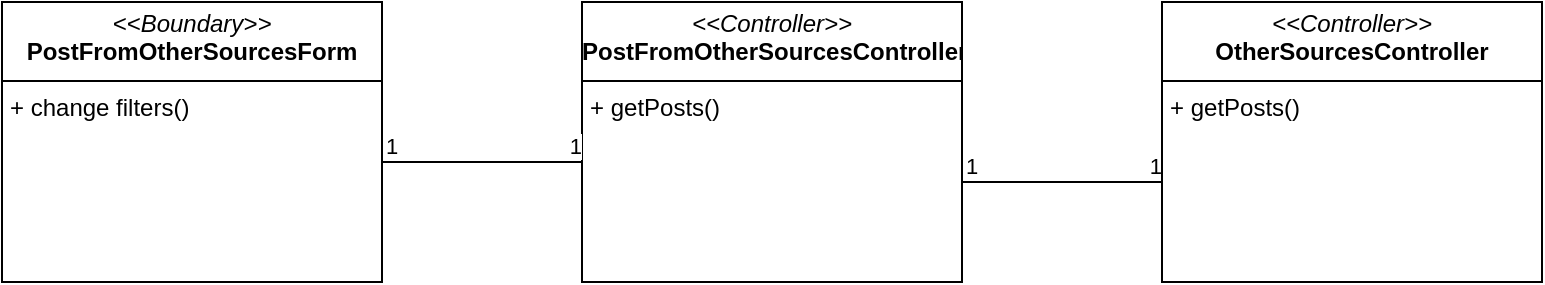 <mxfile version="26.1.0">
  <diagram name="Page-1" id="z2ouvNbwdEcsZ7W1zQE3">
    <mxGraphModel dx="1444" dy="875" grid="1" gridSize="10" guides="1" tooltips="1" connect="1" arrows="1" fold="1" page="1" pageScale="1" pageWidth="850" pageHeight="1100" math="0" shadow="0">
      <root>
        <mxCell id="0" />
        <mxCell id="1" parent="0" />
        <mxCell id="REx-G1eL-p3kpmQoJ4e7-2" value="&lt;p style=&quot;margin:0px;margin-top:4px;text-align:center;&quot;&gt;&lt;i&gt;&amp;lt;&amp;lt;Boundary&amp;gt;&amp;gt;&lt;/i&gt;&lt;br&gt;&lt;b&gt;PostFromOtherSourcesForm&lt;/b&gt;&lt;/p&gt;&lt;hr size=&quot;1&quot; style=&quot;border-style:solid;&quot;&gt;&lt;p style=&quot;margin:0px;margin-left:4px;&quot;&gt;+ change filters()&lt;/p&gt;" style="verticalAlign=top;align=left;overflow=fill;html=1;whiteSpace=wrap;" vertex="1" parent="1">
          <mxGeometry x="40" y="60" width="190" height="140" as="geometry" />
        </mxCell>
        <mxCell id="REx-G1eL-p3kpmQoJ4e7-3" value="&lt;p style=&quot;margin:0px;margin-top:4px;text-align:center;&quot;&gt;&lt;i&gt;&amp;lt;&amp;lt;Controller&amp;gt;&amp;gt;&lt;/i&gt;&lt;br&gt;&lt;b&gt;PostFromOtherSourcesController&lt;/b&gt;&lt;/p&gt;&lt;hr size=&quot;1&quot; style=&quot;border-style:solid;&quot;&gt;&lt;p style=&quot;margin:0px;margin-left:4px;&quot;&gt;+ getPosts()&lt;br&gt;&lt;/p&gt;" style="verticalAlign=top;align=left;overflow=fill;html=1;whiteSpace=wrap;" vertex="1" parent="1">
          <mxGeometry x="330" y="60" width="190" height="140" as="geometry" />
        </mxCell>
        <mxCell id="REx-G1eL-p3kpmQoJ4e7-4" value="" style="endArrow=none;html=1;edgeStyle=orthogonalEdgeStyle;rounded=0;" edge="1" parent="1">
          <mxGeometry relative="1" as="geometry">
            <mxPoint x="230" y="140" as="sourcePoint" />
            <mxPoint x="330" y="140" as="targetPoint" />
          </mxGeometry>
        </mxCell>
        <mxCell id="REx-G1eL-p3kpmQoJ4e7-5" value="1" style="edgeLabel;resizable=0;html=1;align=left;verticalAlign=bottom;" connectable="0" vertex="1" parent="REx-G1eL-p3kpmQoJ4e7-4">
          <mxGeometry x="-1" relative="1" as="geometry" />
        </mxCell>
        <mxCell id="REx-G1eL-p3kpmQoJ4e7-6" value="1" style="edgeLabel;resizable=0;html=1;align=right;verticalAlign=bottom;" connectable="0" vertex="1" parent="REx-G1eL-p3kpmQoJ4e7-4">
          <mxGeometry x="1" relative="1" as="geometry" />
        </mxCell>
        <mxCell id="REx-G1eL-p3kpmQoJ4e7-7" value="" style="endArrow=none;html=1;edgeStyle=orthogonalEdgeStyle;rounded=0;" edge="1" parent="1">
          <mxGeometry relative="1" as="geometry">
            <mxPoint x="520" y="150" as="sourcePoint" />
            <mxPoint x="620" y="150" as="targetPoint" />
          </mxGeometry>
        </mxCell>
        <mxCell id="REx-G1eL-p3kpmQoJ4e7-8" value="1" style="edgeLabel;resizable=0;html=1;align=left;verticalAlign=bottom;" connectable="0" vertex="1" parent="REx-G1eL-p3kpmQoJ4e7-7">
          <mxGeometry x="-1" relative="1" as="geometry" />
        </mxCell>
        <mxCell id="REx-G1eL-p3kpmQoJ4e7-9" value="1" style="edgeLabel;resizable=0;html=1;align=right;verticalAlign=bottom;" connectable="0" vertex="1" parent="REx-G1eL-p3kpmQoJ4e7-7">
          <mxGeometry x="1" relative="1" as="geometry" />
        </mxCell>
        <mxCell id="REx-G1eL-p3kpmQoJ4e7-10" value="&lt;p style=&quot;margin:0px;margin-top:4px;text-align:center;&quot;&gt;&lt;i&gt;&amp;lt;&amp;lt;Controller&amp;gt;&amp;gt;&lt;/i&gt;&lt;br&gt;&lt;b&gt;OtherSourcesController&lt;/b&gt;&lt;/p&gt;&lt;hr size=&quot;1&quot; style=&quot;border-style:solid;&quot;&gt;&lt;p style=&quot;margin:0px;margin-left:4px;&quot;&gt;+ getPosts()&lt;/p&gt;" style="verticalAlign=top;align=left;overflow=fill;html=1;whiteSpace=wrap;" vertex="1" parent="1">
          <mxGeometry x="620" y="60" width="190" height="140" as="geometry" />
        </mxCell>
      </root>
    </mxGraphModel>
  </diagram>
</mxfile>
